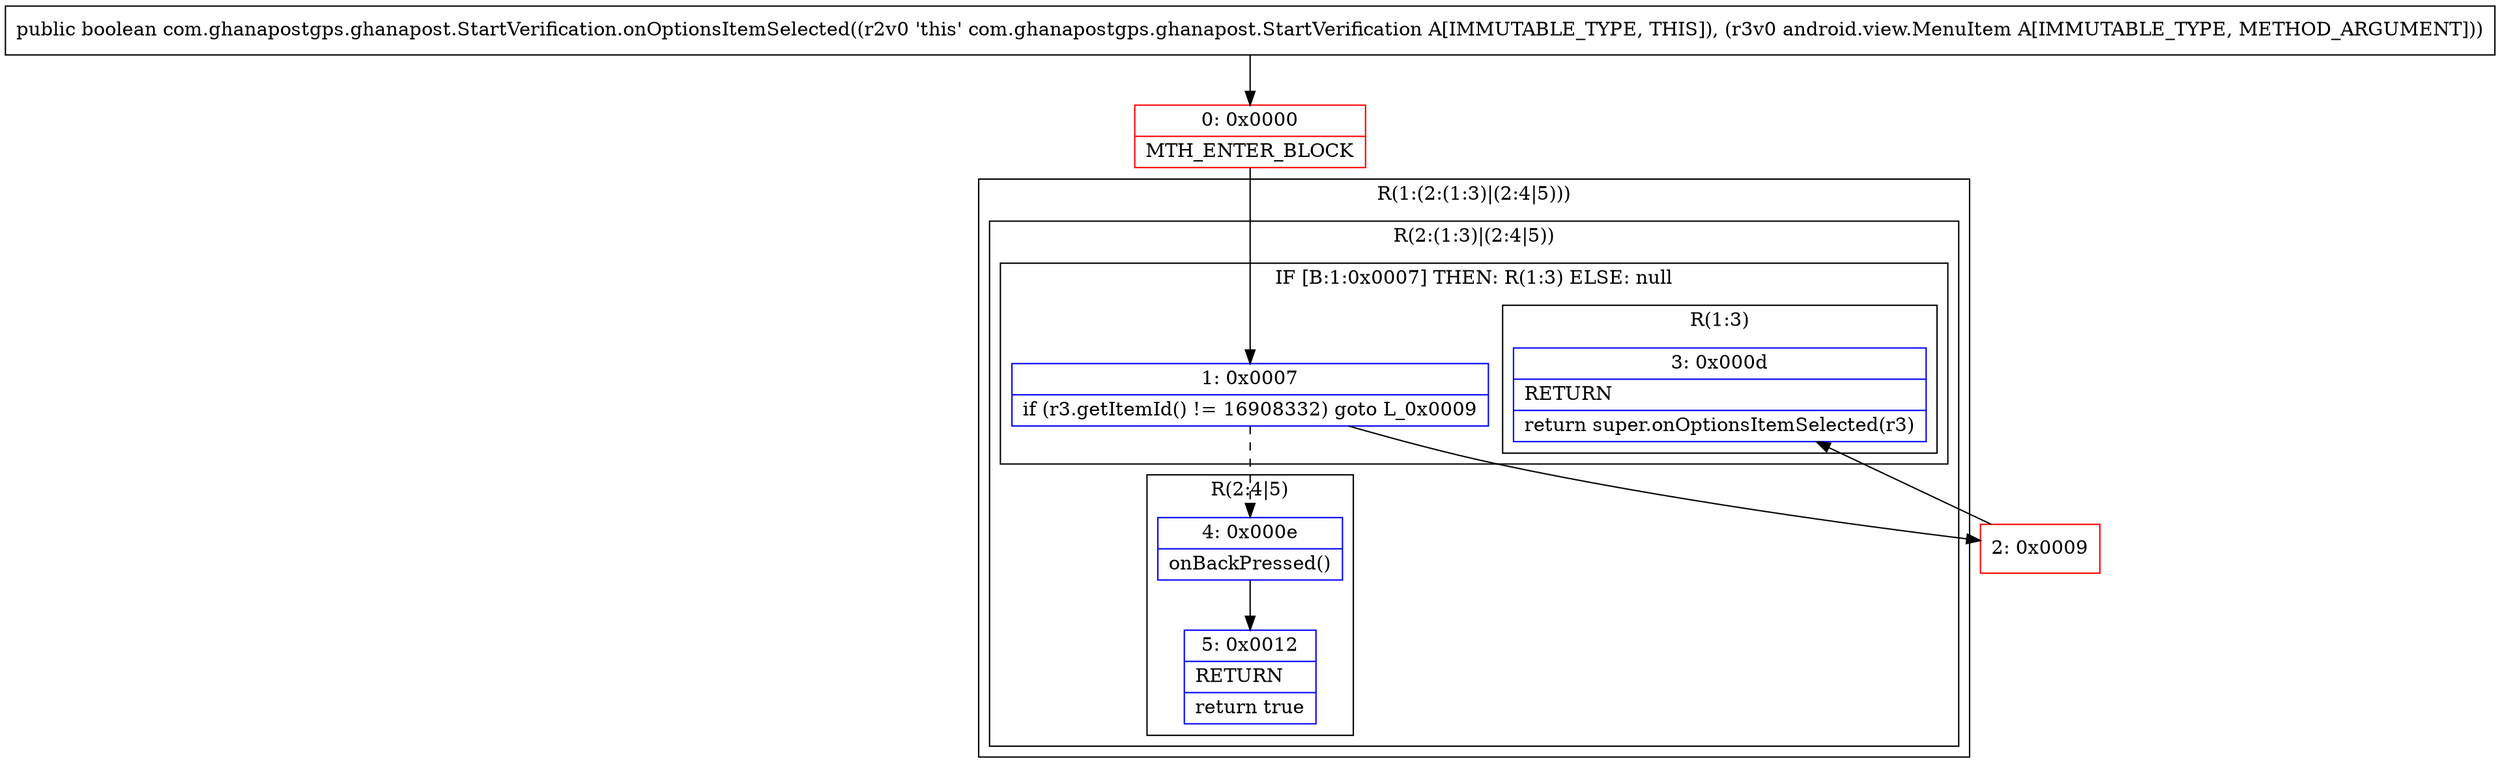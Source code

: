 digraph "CFG forcom.ghanapostgps.ghanapost.StartVerification.onOptionsItemSelected(Landroid\/view\/MenuItem;)Z" {
subgraph cluster_Region_356002630 {
label = "R(1:(2:(1:3)|(2:4|5)))";
node [shape=record,color=blue];
subgraph cluster_Region_110280363 {
label = "R(2:(1:3)|(2:4|5))";
node [shape=record,color=blue];
subgraph cluster_IfRegion_692122600 {
label = "IF [B:1:0x0007] THEN: R(1:3) ELSE: null";
node [shape=record,color=blue];
Node_1 [shape=record,label="{1\:\ 0x0007|if (r3.getItemId() != 16908332) goto L_0x0009\l}"];
subgraph cluster_Region_822604882 {
label = "R(1:3)";
node [shape=record,color=blue];
Node_3 [shape=record,label="{3\:\ 0x000d|RETURN\l|return super.onOptionsItemSelected(r3)\l}"];
}
}
subgraph cluster_Region_1706138415 {
label = "R(2:4|5)";
node [shape=record,color=blue];
Node_4 [shape=record,label="{4\:\ 0x000e|onBackPressed()\l}"];
Node_5 [shape=record,label="{5\:\ 0x0012|RETURN\l|return true\l}"];
}
}
}
Node_0 [shape=record,color=red,label="{0\:\ 0x0000|MTH_ENTER_BLOCK\l}"];
Node_2 [shape=record,color=red,label="{2\:\ 0x0009}"];
MethodNode[shape=record,label="{public boolean com.ghanapostgps.ghanapost.StartVerification.onOptionsItemSelected((r2v0 'this' com.ghanapostgps.ghanapost.StartVerification A[IMMUTABLE_TYPE, THIS]), (r3v0 android.view.MenuItem A[IMMUTABLE_TYPE, METHOD_ARGUMENT])) }"];
MethodNode -> Node_0;
Node_1 -> Node_2;
Node_1 -> Node_4[style=dashed];
Node_4 -> Node_5;
Node_0 -> Node_1;
Node_2 -> Node_3;
}

